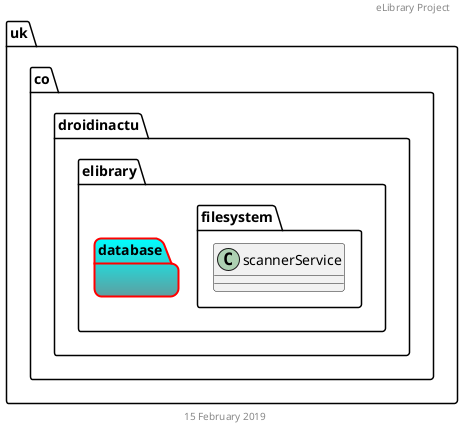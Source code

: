 @startuml

skinparam titleBorderRoundCorner 15
skinparam titleBorderThickness 2
skinparam titleBorderColor red
skinparam titleBackgroundColor Aqua-CadetBlue

header eLibrary Project
footer 15 February 2019


package uk.co.droidinactu.elibrary.filesystem {
    class scannerService
}


package uk.co.droidinactu.elibrary.database {
	
}


package uk.co.droidinactu.elibrary. {
	
}




@enduml